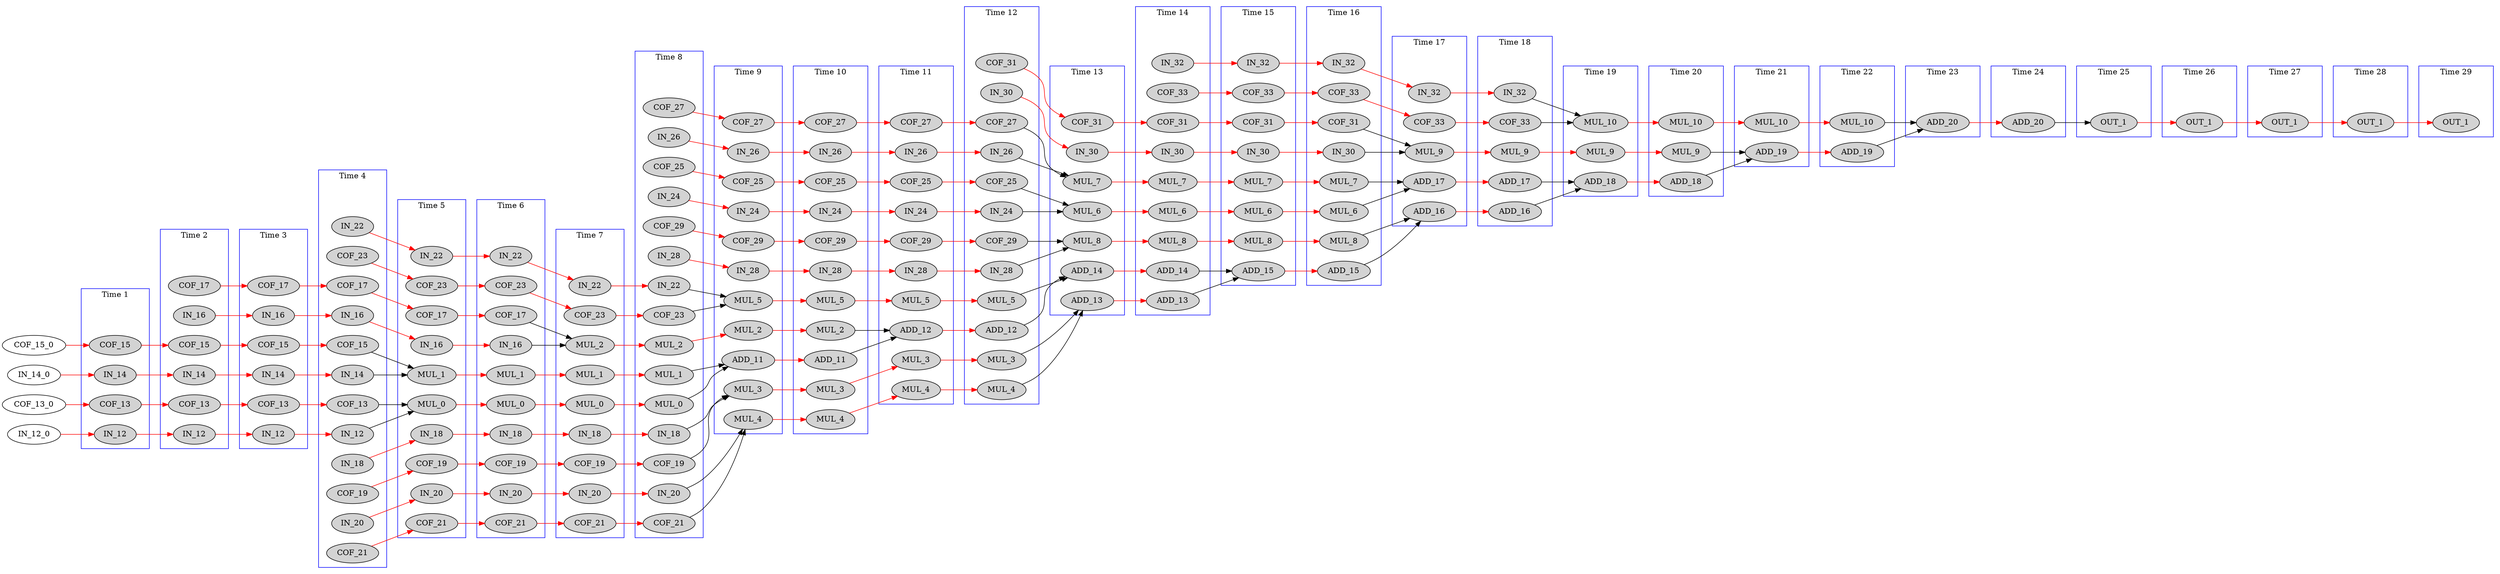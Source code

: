 digraph fir {
  rankdir = LR;
  newrank="true"
  subgraph cluster_1 {
    rank=same;
    node [style=filled];
    label = "Time 1";
    color = blue;
    pseudo_1 [style=invis];
    IN_12_1 [label=IN_12]
    COF_13_1 [label=COF_13]
    IN_14_1 [label=IN_14]
    COF_15_1 [label=COF_15]
  }
  subgraph cluster_2 {
    rank=same;
    node [style=filled];
    label = "Time 2";
    color = blue;
    pseudo_2 [style=invis];
    IN_12_2 [label=IN_12]
    COF_13_2 [label=COF_13]
    IN_14_2 [label=IN_14]
    COF_15_2 [label=COF_15]
    IN_16_0 [label=IN_16]
    COF_17_0 [label=COF_17]
  }
  subgraph cluster_3 {
    rank=same;
    node [style=filled];
    label = "Time 3";
    color = blue;
    pseudo_3 [style=invis];
    IN_12_3 [label=IN_12]
    COF_13_3 [label=COF_13]
    IN_14_3 [label=IN_14]
    COF_15_3 [label=COF_15]
    IN_16_1 [label=IN_16]
    COF_17_1 [label=COF_17]
  }
  subgraph cluster_4 {
    rank=same;
    node [style=filled];
    label = "Time 4";
    color = blue;
    pseudo_4 [style=invis];
    IN_12_4 [label=IN_12]
    COF_13_4 [label=COF_13]
    IN_14_4 [label=IN_14]
    COF_15_4 [label=COF_15]
    IN_16_2 [label=IN_16]
    COF_17_2 [label=COF_17]
    IN_18_0 [label=IN_18]
    COF_19_0 [label=COF_19]
    IN_20_0 [label=IN_20]
    COF_21_0 [label=COF_21]
    IN_22_0 [label=IN_22]
    COF_23_0 [label=COF_23]
  }
  subgraph cluster_5 {
    rank=same;
    node [style=filled];
    label = "Time 5";
    color = blue;
    pseudo_5 [style=invis];
    MUL_0_0 [label=MUL_0]
    MUL_1_0 [label=MUL_1]
    IN_16_3 [label=IN_16]
    COF_17_3 [label=COF_17]
    IN_18_1 [label=IN_18]
    COF_19_1 [label=COF_19]
    IN_20_1 [label=IN_20]
    COF_21_1 [label=COF_21]
    IN_22_1 [label=IN_22]
    COF_23_1 [label=COF_23]
  }
  subgraph cluster_6 {
    rank=same;
    node [style=filled];
    label = "Time 6";
    color = blue;
    pseudo_6 [style=invis];
    MUL_0_1 [label=MUL_0]
    MUL_1_1 [label=MUL_1]
    IN_16_4 [label=IN_16]
    COF_17_4 [label=COF_17]
    IN_18_2 [label=IN_18]
    COF_19_2 [label=COF_19]
    IN_20_2 [label=IN_20]
    COF_21_2 [label=COF_21]
    IN_22_2 [label=IN_22]
    COF_23_2 [label=COF_23]
  }
  subgraph cluster_7 {
    rank=same;
    node [style=filled];
    label = "Time 7";
    color = blue;
    pseudo_7 [style=invis];
    MUL_0_2 [label=MUL_0]
    MUL_1_2 [label=MUL_1]
    MUL_2_0 [label=MUL_2]
    IN_18_3 [label=IN_18]
    COF_19_3 [label=COF_19]
    IN_20_3 [label=IN_20]
    COF_21_3 [label=COF_21]
    IN_22_3 [label=IN_22]
    COF_23_3 [label=COF_23]
  }
  subgraph cluster_8 {
    rank=same;
    node [style=filled];
    label = "Time 8";
    color = blue;
    pseudo_8 [style=invis];
    MUL_0_3 [label=MUL_0]
    MUL_1_3 [label=MUL_1]
    MUL_2_1 [label=MUL_2]
    IN_18_4 [label=IN_18]
    COF_19_4 [label=COF_19]
    IN_20_4 [label=IN_20]
    COF_21_4 [label=COF_21]
    IN_22_4 [label=IN_22]
    COF_23_4 [label=COF_23]
    IN_24_0 [label=IN_24]
    COF_25_0 [label=COF_25]
    IN_26_0 [label=IN_26]
    COF_27_0 [label=COF_27]
    IN_28_0 [label=IN_28]
    COF_29_0 [label=COF_29]
  }
  subgraph cluster_9 {
    rank=same;
    node [style=filled];
    label = "Time 9";
    color = blue;
    pseudo_9 [style=invis];
    MUL_2_2 [label=MUL_2]
    MUL_3_0 [label=MUL_3]
    MUL_4_0 [label=MUL_4]
    MUL_5_0 [label=MUL_5]
    ADD_11_0 [label=ADD_11]
    IN_24_1 [label=IN_24]
    COF_25_1 [label=COF_25]
    IN_26_1 [label=IN_26]
    COF_27_1 [label=COF_27]
    IN_28_1 [label=IN_28]
    COF_29_1 [label=COF_29]
  }
  subgraph cluster_10 {
    rank=same;
    node [style=filled];
    label = "Time 10";
    color = blue;
    pseudo_10 [style=invis];
    MUL_2_3 [label=MUL_2]
    MUL_3_1 [label=MUL_3]
    MUL_4_1 [label=MUL_4]
    MUL_5_1 [label=MUL_5]
    ADD_11_1 [label=ADD_11]
    IN_24_2 [label=IN_24]
    COF_25_2 [label=COF_25]
    IN_26_2 [label=IN_26]
    COF_27_2 [label=COF_27]
    IN_28_2 [label=IN_28]
    COF_29_2 [label=COF_29]
  }
  subgraph cluster_11 {
    rank=same;
    node [style=filled];
    label = "Time 11";
    color = blue;
    pseudo_11 [style=invis];
    MUL_3_2 [label=MUL_3]
    MUL_4_2 [label=MUL_4]
    MUL_5_2 [label=MUL_5]
    ADD_12_0 [label=ADD_12]
    IN_24_3 [label=IN_24]
    COF_25_3 [label=COF_25]
    IN_26_3 [label=IN_26]
    COF_27_3 [label=COF_27]
    IN_28_3 [label=IN_28]
    COF_29_3 [label=COF_29]
  }
  subgraph cluster_12 {
    rank=same;
    node [style=filled];
    label = "Time 12";
    color = blue;
    pseudo_12 [style=invis];
    MUL_3_3 [label=MUL_3]
    MUL_4_3 [label=MUL_4]
    MUL_5_3 [label=MUL_5]
    ADD_12_1 [label=ADD_12]
    IN_24_4 [label=IN_24]
    COF_25_4 [label=COF_25]
    IN_26_4 [label=IN_26]
    COF_27_4 [label=COF_27]
    IN_28_4 [label=IN_28]
    COF_29_4 [label=COF_29]
    IN_30_0 [label=IN_30]
    COF_31_0 [label=COF_31]
  }
  subgraph cluster_13 {
    rank=same;
    node [style=filled];
    label = "Time 13";
    color = blue;
    pseudo_13 [style=invis];
    MUL_6_0 [label=MUL_6]
    MUL_7_0 [label=MUL_7]
    MUL_8_0 [label=MUL_8]
    ADD_13_0 [label=ADD_13]
    ADD_14_0 [label=ADD_14]
    IN_30_1 [label=IN_30]
    COF_31_1 [label=COF_31]
  }
  subgraph cluster_14 {
    rank=same;
    node [style=filled];
    label = "Time 14";
    color = blue;
    pseudo_14 [style=invis];
    MUL_6_1 [label=MUL_6]
    MUL_7_1 [label=MUL_7]
    MUL_8_1 [label=MUL_8]
    ADD_13_1 [label=ADD_13]
    ADD_14_1 [label=ADD_14]
    IN_30_2 [label=IN_30]
    COF_31_2 [label=COF_31]
    IN_32_0 [label=IN_32]
    COF_33_0 [label=COF_33]
  }
  subgraph cluster_15 {
    rank=same;
    node [style=filled];
    label = "Time 15";
    color = blue;
    pseudo_15 [style=invis];
    MUL_6_2 [label=MUL_6]
    MUL_7_2 [label=MUL_7]
    MUL_8_2 [label=MUL_8]
    ADD_15_0 [label=ADD_15]
    IN_30_3 [label=IN_30]
    COF_31_3 [label=COF_31]
    IN_32_1 [label=IN_32]
    COF_33_1 [label=COF_33]
  }
  subgraph cluster_16 {
    rank=same;
    node [style=filled];
    label = "Time 16";
    color = blue;
    pseudo_16 [style=invis];
    MUL_6_3 [label=MUL_6]
    MUL_7_3 [label=MUL_7]
    MUL_8_3 [label=MUL_8]
    ADD_15_1 [label=ADD_15]
    IN_30_4 [label=IN_30]
    COF_31_4 [label=COF_31]
    IN_32_2 [label=IN_32]
    COF_33_2 [label=COF_33]
  }
  subgraph cluster_17 {
    rank=same;
    node [style=filled];
    label = "Time 17";
    color = blue;
    pseudo_17 [style=invis];
    MUL_9_0 [label=MUL_9]
    ADD_16_0 [label=ADD_16]
    ADD_17_0 [label=ADD_17]
    IN_32_3 [label=IN_32]
    COF_33_3 [label=COF_33]
  }
  subgraph cluster_18 {
    rank=same;
    node [style=filled];
    label = "Time 18";
    color = blue;
    pseudo_18 [style=invis];
    MUL_9_1 [label=MUL_9]
    ADD_16_1 [label=ADD_16]
    ADD_17_1 [label=ADD_17]
    IN_32_4 [label=IN_32]
    COF_33_4 [label=COF_33]
  }
  subgraph cluster_19 {
    rank=same;
    node [style=filled];
    label = "Time 19";
    color = blue;
    pseudo_19 [style=invis];
    MUL_9_2 [label=MUL_9]
    MUL_10_0 [label=MUL_10]
    ADD_18_0 [label=ADD_18]
  }
  subgraph cluster_20 {
    rank=same;
    node [style=filled];
    label = "Time 20";
    color = blue;
    pseudo_20 [style=invis];
    MUL_9_3 [label=MUL_9]
    MUL_10_1 [label=MUL_10]
    ADD_18_1 [label=ADD_18]
  }
  subgraph cluster_21 {
    rank=same;
    node [style=filled];
    label = "Time 21";
    color = blue;
    pseudo_21 [style=invis];
    MUL_10_2 [label=MUL_10]
    ADD_19_0 [label=ADD_19]
  }
  subgraph cluster_22 {
    rank=same;
    node [style=filled];
    label = "Time 22";
    color = blue;
    pseudo_22 [style=invis];
    MUL_10_3 [label=MUL_10]
    ADD_19_1 [label=ADD_19]
  }
  subgraph cluster_23 {
    rank=same;
    node [style=filled];
    label = "Time 23";
    color = blue;
    pseudo_23 [style=invis];
    ADD_20_0 [label=ADD_20]
  }
  subgraph cluster_24 {
    rank=same;
    node [style=filled];
    label = "Time 24";
    color = blue;
    pseudo_24 [style=invis];
    ADD_20_1 [label=ADD_20]
  }
  subgraph cluster_25 {
    rank=same;
    node [style=filled];
    label = "Time 25";
    color = blue;
    pseudo_25 [style=invis];
    OUT_1_0 [label=OUT_1]
  }
  subgraph cluster_26 {
    rank=same;
    node [style=filled];
    label = "Time 26";
    color = blue;
    pseudo_26 [style=invis];
    OUT_1_1 [label=OUT_1]
  }
  subgraph cluster_27 {
    rank=same;
    node [style=filled];
    label = "Time 27";
    color = blue;
    pseudo_27 [style=invis];
    OUT_1_2 [label=OUT_1]
  }
  subgraph cluster_28 {
    rank=same;
    node [style=filled];
    label = "Time 28";
    color = blue;
    pseudo_28 [style=invis];
    OUT_1_3 [label=OUT_1]
  }
  subgraph cluster_29 {
    rank=same;
    node [style=filled];
    label = "Time 29";
    color = blue;
    pseudo_29 [style=invis];
    OUT_1_4 [label=OUT_1]
  }
    pseudo_1->pseudo_2 [style=invis];
    pseudo_2->pseudo_3 [style=invis];
    pseudo_3->pseudo_4 [style=invis];
    pseudo_4->pseudo_5 [style=invis];
    pseudo_5->pseudo_6 [style=invis];
    pseudo_6->pseudo_7 [style=invis];
    pseudo_7->pseudo_8 [style=invis];
    pseudo_8->pseudo_9 [style=invis];
    pseudo_9->pseudo_10 [style=invis];
    pseudo_10->pseudo_11 [style=invis];
    pseudo_11->pseudo_12 [style=invis];
    pseudo_12->pseudo_13 [style=invis];
    pseudo_13->pseudo_14 [style=invis];
    pseudo_14->pseudo_15 [style=invis];
    pseudo_15->pseudo_16 [style=invis];
    pseudo_16->pseudo_17 [style=invis];
    pseudo_17->pseudo_18 [style=invis];
    pseudo_18->pseudo_19 [style=invis];
    pseudo_19->pseudo_20 [style=invis];
    pseudo_20->pseudo_21 [style=invis];
    pseudo_21->pseudo_22 [style=invis];
    pseudo_22->pseudo_23 [style=invis];
    pseudo_23->pseudo_24 [style=invis];
    pseudo_24->pseudo_25 [style=invis];
    pseudo_25->pseudo_26 [style=invis];
    pseudo_26->pseudo_27 [style=invis];
    pseudo_27->pseudo_28 [style=invis];
    pseudo_28->pseudo_29 [style=invis];
    MUL_0_0 -> MUL_0_1 [color=red];
    MUL_0_1 -> MUL_0_2 [color=red];
    MUL_0_2 -> MUL_0_3 [color=red];
    MUL_1_0 -> MUL_1_1 [color=red];
    MUL_1_1 -> MUL_1_2 [color=red];
    MUL_1_2 -> MUL_1_3 [color=red];
    MUL_2_0 -> MUL_2_1 [color=red];
    MUL_2_1 -> MUL_2_2 [color=red];
    MUL_2_2 -> MUL_2_3 [color=red];
    MUL_3_0 -> MUL_3_1 [color=red];
    MUL_3_1 -> MUL_3_2 [color=red];
    MUL_3_2 -> MUL_3_3 [color=red];
    MUL_4_0 -> MUL_4_1 [color=red];
    MUL_4_1 -> MUL_4_2 [color=red];
    MUL_4_2 -> MUL_4_3 [color=red];
    MUL_5_0 -> MUL_5_1 [color=red];
    MUL_5_1 -> MUL_5_2 [color=red];
    MUL_5_2 -> MUL_5_3 [color=red];
    MUL_6_0 -> MUL_6_1 [color=red];
    MUL_6_1 -> MUL_6_2 [color=red];
    MUL_6_2 -> MUL_6_3 [color=red];
    MUL_7_0 -> MUL_7_1 [color=red];
    MUL_7_1 -> MUL_7_2 [color=red];
    MUL_7_2 -> MUL_7_3 [color=red];
    MUL_8_0 -> MUL_8_1 [color=red];
    MUL_8_1 -> MUL_8_2 [color=red];
    MUL_8_2 -> MUL_8_3 [color=red];
    MUL_9_0 -> MUL_9_1 [color=red];
    MUL_9_1 -> MUL_9_2 [color=red];
    MUL_9_2 -> MUL_9_3 [color=red];
    MUL_10_0 -> MUL_10_1 [color=red];
    MUL_10_1 -> MUL_10_2 [color=red];
    MUL_10_2 -> MUL_10_3 [color=red];
    ADD_11_0 -> ADD_11_1 [color=red];
    ADD_12_0 -> ADD_12_1 [color=red];
    ADD_13_0 -> ADD_13_1 [color=red];
    ADD_14_0 -> ADD_14_1 [color=red];
    ADD_15_0 -> ADD_15_1 [color=red];
    ADD_16_0 -> ADD_16_1 [color=red];
    ADD_17_0 -> ADD_17_1 [color=red];
    ADD_18_0 -> ADD_18_1 [color=red];
    ADD_19_0 -> ADD_19_1 [color=red];
    ADD_20_0 -> ADD_20_1 [color=red];
    IN_12_0 -> IN_12_1 [color=red];
    IN_12_1 -> IN_12_2 [color=red];
    IN_12_2 -> IN_12_3 [color=red];
    IN_12_3 -> IN_12_4 [color=red];
    COF_13_0 -> COF_13_1 [color=red];
    COF_13_1 -> COF_13_2 [color=red];
    COF_13_2 -> COF_13_3 [color=red];
    COF_13_3 -> COF_13_4 [color=red];
    IN_14_0 -> IN_14_1 [color=red];
    IN_14_1 -> IN_14_2 [color=red];
    IN_14_2 -> IN_14_3 [color=red];
    IN_14_3 -> IN_14_4 [color=red];
    COF_15_0 -> COF_15_1 [color=red];
    COF_15_1 -> COF_15_2 [color=red];
    COF_15_2 -> COF_15_3 [color=red];
    COF_15_3 -> COF_15_4 [color=red];
    IN_16_0 -> IN_16_1 [color=red];
    IN_16_1 -> IN_16_2 [color=red];
    IN_16_2 -> IN_16_3 [color=red];
    IN_16_3 -> IN_16_4 [color=red];
    COF_17_0 -> COF_17_1 [color=red];
    COF_17_1 -> COF_17_2 [color=red];
    COF_17_2 -> COF_17_3 [color=red];
    COF_17_3 -> COF_17_4 [color=red];
    IN_18_0 -> IN_18_1 [color=red];
    IN_18_1 -> IN_18_2 [color=red];
    IN_18_2 -> IN_18_3 [color=red];
    IN_18_3 -> IN_18_4 [color=red];
    COF_19_0 -> COF_19_1 [color=red];
    COF_19_1 -> COF_19_2 [color=red];
    COF_19_2 -> COF_19_3 [color=red];
    COF_19_3 -> COF_19_4 [color=red];
    IN_20_0 -> IN_20_1 [color=red];
    IN_20_1 -> IN_20_2 [color=red];
    IN_20_2 -> IN_20_3 [color=red];
    IN_20_3 -> IN_20_4 [color=red];
    COF_21_0 -> COF_21_1 [color=red];
    COF_21_1 -> COF_21_2 [color=red];
    COF_21_2 -> COF_21_3 [color=red];
    COF_21_3 -> COF_21_4 [color=red];
    IN_22_0 -> IN_22_1 [color=red];
    IN_22_1 -> IN_22_2 [color=red];
    IN_22_2 -> IN_22_3 [color=red];
    IN_22_3 -> IN_22_4 [color=red];
    COF_23_0 -> COF_23_1 [color=red];
    COF_23_1 -> COF_23_2 [color=red];
    COF_23_2 -> COF_23_3 [color=red];
    COF_23_3 -> COF_23_4 [color=red];
    IN_24_0 -> IN_24_1 [color=red];
    IN_24_1 -> IN_24_2 [color=red];
    IN_24_2 -> IN_24_3 [color=red];
    IN_24_3 -> IN_24_4 [color=red];
    COF_25_0 -> COF_25_1 [color=red];
    COF_25_1 -> COF_25_2 [color=red];
    COF_25_2 -> COF_25_3 [color=red];
    COF_25_3 -> COF_25_4 [color=red];
    IN_26_0 -> IN_26_1 [color=red];
    IN_26_1 -> IN_26_2 [color=red];
    IN_26_2 -> IN_26_3 [color=red];
    IN_26_3 -> IN_26_4 [color=red];
    COF_27_0 -> COF_27_1 [color=red];
    COF_27_1 -> COF_27_2 [color=red];
    COF_27_2 -> COF_27_3 [color=red];
    COF_27_3 -> COF_27_4 [color=red];
    IN_28_0 -> IN_28_1 [color=red];
    IN_28_1 -> IN_28_2 [color=red];
    IN_28_2 -> IN_28_3 [color=red];
    IN_28_3 -> IN_28_4 [color=red];
    COF_29_0 -> COF_29_1 [color=red];
    COF_29_1 -> COF_29_2 [color=red];
    COF_29_2 -> COF_29_3 [color=red];
    COF_29_3 -> COF_29_4 [color=red];
    IN_30_0 -> IN_30_1 [color=red];
    IN_30_1 -> IN_30_2 [color=red];
    IN_30_2 -> IN_30_3 [color=red];
    IN_30_3 -> IN_30_4 [color=red];
    COF_31_0 -> COF_31_1 [color=red];
    COF_31_1 -> COF_31_2 [color=red];
    COF_31_2 -> COF_31_3 [color=red];
    COF_31_3 -> COF_31_4 [color=red];
    IN_32_0 -> IN_32_1 [color=red];
    IN_32_1 -> IN_32_2 [color=red];
    IN_32_2 -> IN_32_3 [color=red];
    IN_32_3 -> IN_32_4 [color=red];
    COF_33_0 -> COF_33_1 [color=red];
    COF_33_1 -> COF_33_2 [color=red];
    COF_33_2 -> COF_33_3 [color=red];
    COF_33_3 -> COF_33_4 [color=red];
    OUT_1_0 -> OUT_1_1 [color=red];
    OUT_1_1 -> OUT_1_2 [color=red];
    OUT_1_2 -> OUT_1_3 [color=red];
    OUT_1_3 -> OUT_1_4 [color=red];
    IN_12_4 -> MUL_0_0 [ name = 0 ];
    COF_13_4 -> MUL_0_0 [ name = 1 ];
    IN_14_4 -> MUL_1_0 [ name = 2 ];
    COF_15_4 -> MUL_1_0 [ name = 3 ];
    IN_16_4 -> MUL_2_0 [ name = 4 ];
    COF_17_4 -> MUL_2_0 [ name = 5 ];
    MUL_0_3 -> ADD_11_0 [ name = 6 ];
    MUL_1_3 -> ADD_11_0 [ name = 7 ];
    ADD_11_1 -> ADD_12_0 [ name = 8 ];
    MUL_2_3 -> ADD_12_0 [ name = 9 ];
    IN_18_4 -> MUL_3_0 [ name = 10 ];
    COF_19_4 -> MUL_3_0 [ name = 11 ];
    IN_20_4 -> MUL_4_0 [ name = 12 ];
    COF_21_4 -> MUL_4_0 [ name = 13 ];
    IN_22_4 -> MUL_5_0 [ name = 14 ];
    COF_23_4 -> MUL_5_0 [ name = 15 ];
    MUL_3_3 -> ADD_13_0 [ name = 16 ];
    MUL_4_3 -> ADD_13_0 [ name = 17 ];
    MUL_5_3 -> ADD_14_0 [ name = 18 ];
    ADD_12_1 -> ADD_14_0 [ name = 19 ];
    ADD_13_1 -> ADD_15_0 [ name = 20 ];
    ADD_14_1 -> ADD_15_0 [ name = 21 ];
    IN_24_4 -> MUL_6_0 [ name = 22 ];
    COF_25_4 -> MUL_6_0 [ name = 23 ];
    IN_26_4 -> MUL_7_0 [ name = 24 ];
    COF_27_4 -> MUL_7_0 [ name = 25 ];
    IN_28_4 -> MUL_8_0 [ name = 26 ];
    COF_29_4 -> MUL_8_0 [ name = 27 ];
    ADD_15_1 -> ADD_16_0 [ name = 28 ];
    MUL_8_3 -> ADD_16_0 [ name = 29 ];
    MUL_6_3 -> ADD_17_0 [ name = 30 ];
    MUL_7_3 -> ADD_17_0 [ name = 31 ];
    ADD_17_1 -> ADD_18_0 [ name = 32 ];
    ADD_16_1 -> ADD_18_0 [ name = 33 ];
    IN_30_4 -> MUL_9_0 [ name = 34 ];
    COF_31_4 -> MUL_9_0 [ name = 35 ];
    IN_32_4 -> MUL_10_0 [ name = 36 ];
    COF_33_4 -> MUL_10_0 [ name = 37 ];
    ADD_18_1 -> ADD_19_0 [ name = 38 ];
    MUL_9_3 -> ADD_19_0 [ name = 39 ];
    MUL_10_3 -> ADD_20_0 [ name = 40 ];
    ADD_19_1 -> ADD_20_0 [ name = 41 ];
    ADD_20_1 -> OUT_1_0 [ name = 42 ];
}